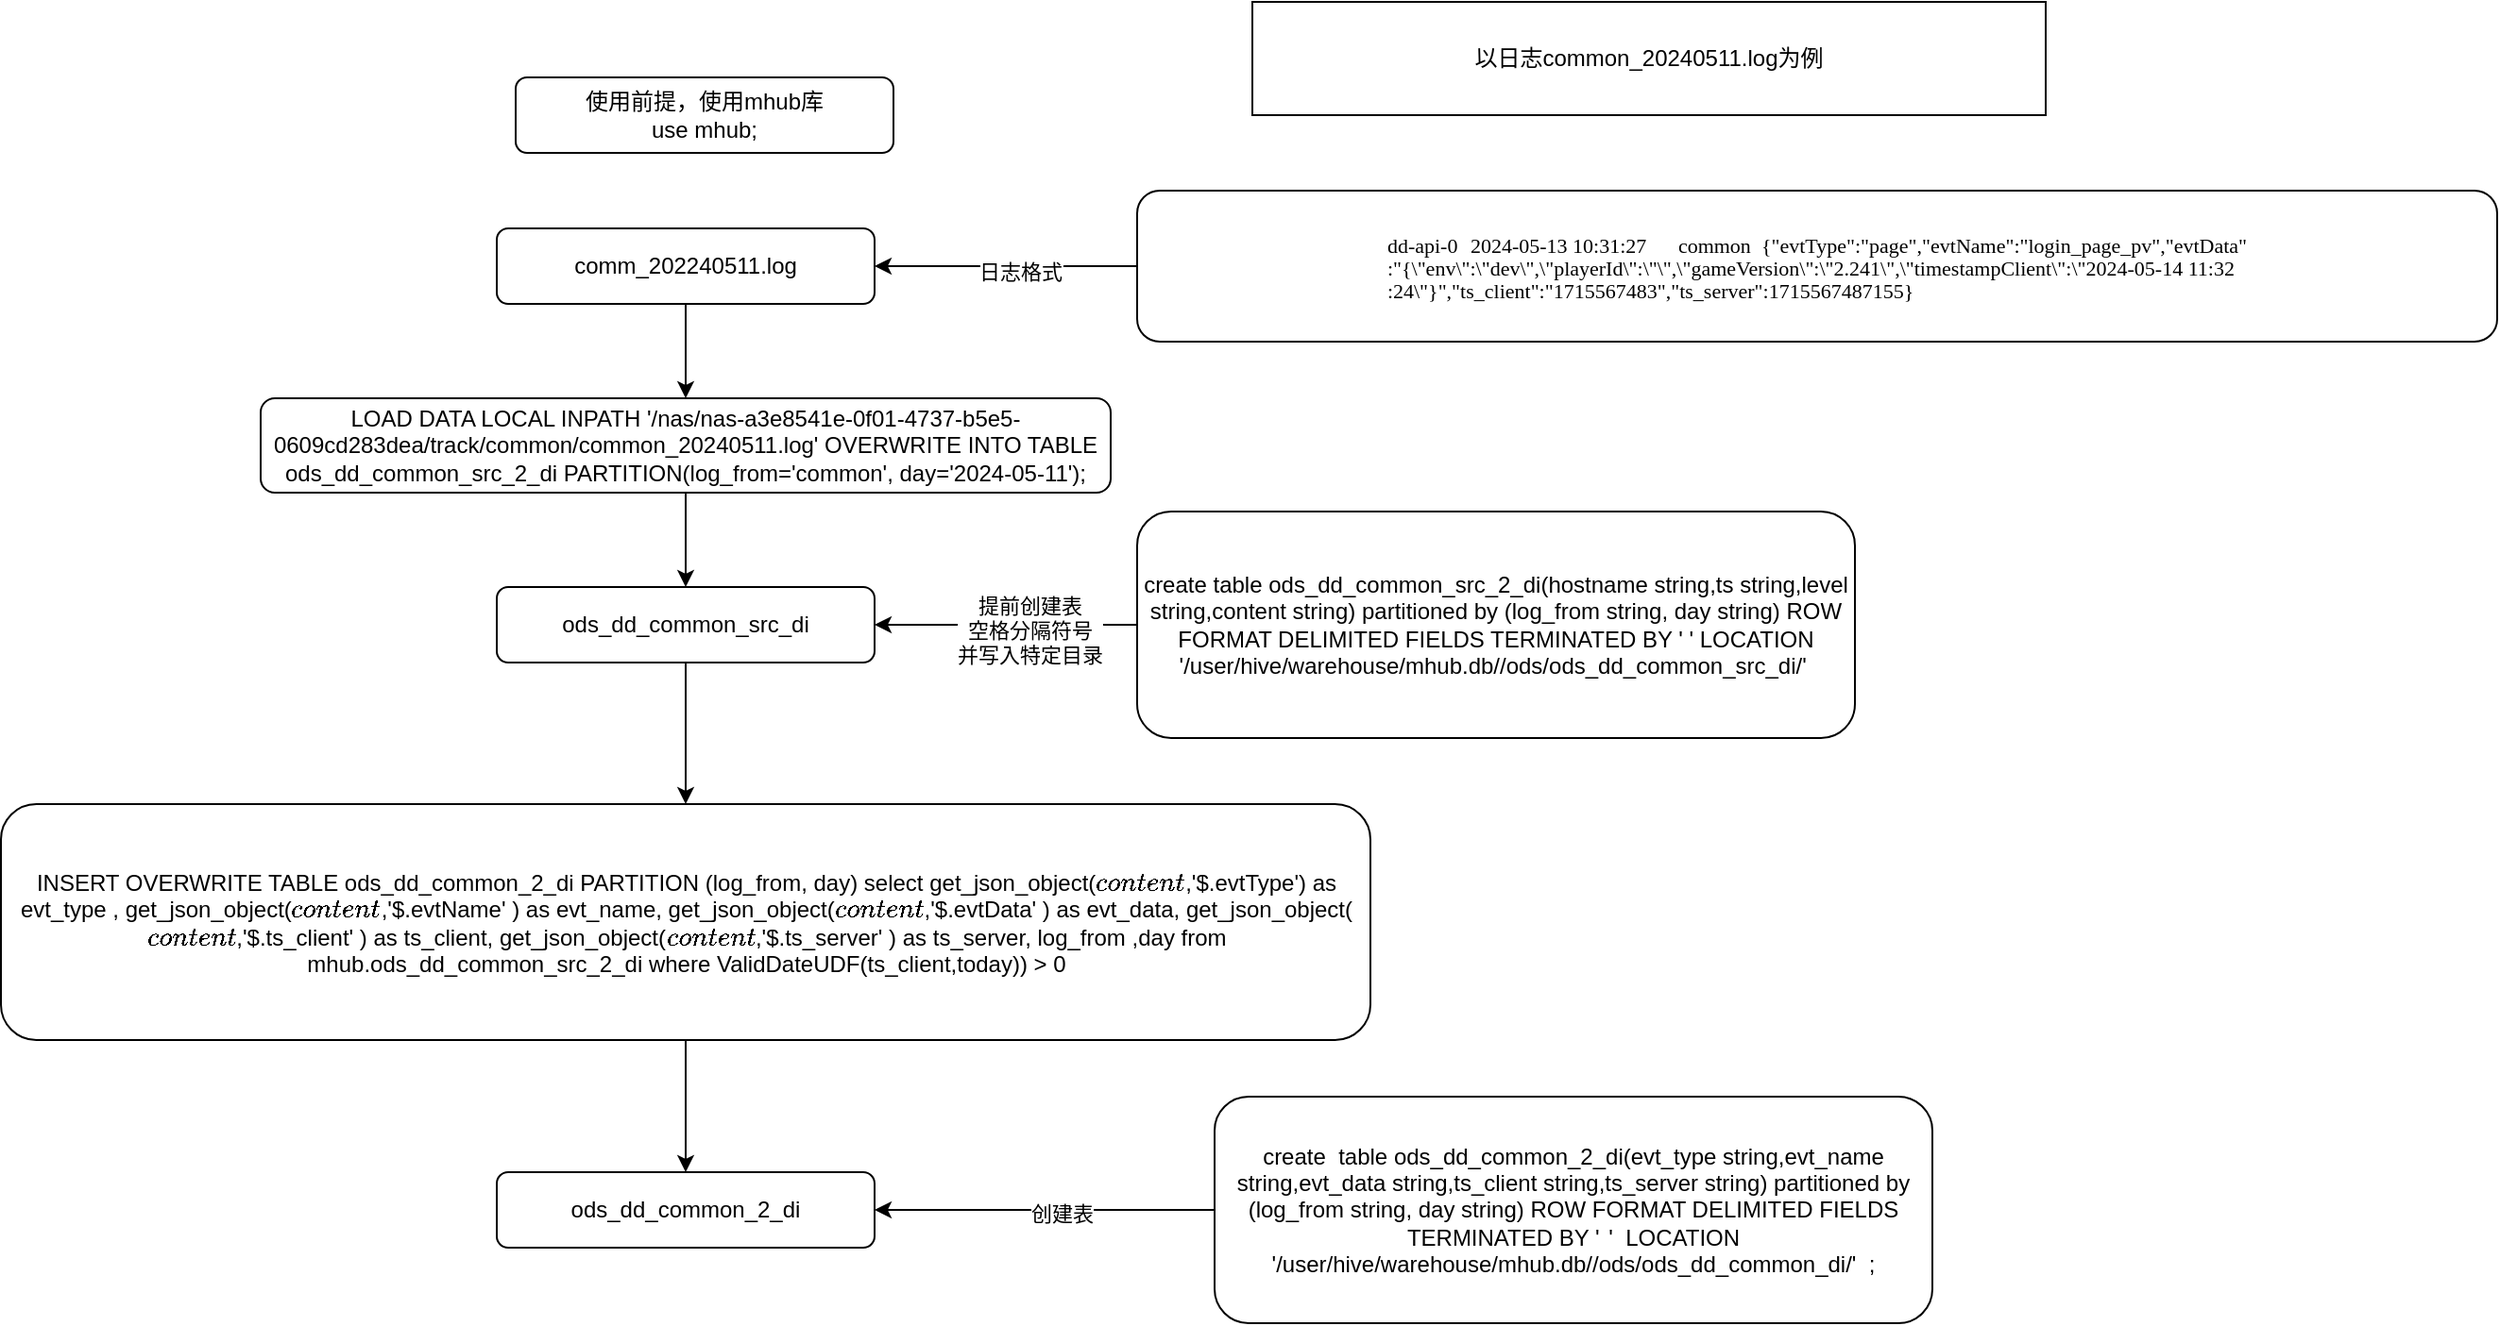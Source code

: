 <mxfile version="24.0.4" type="github">
  <diagram name="第 1 页" id="wkGMEy95KZ9ryC0OB72i">
    <mxGraphModel dx="2594" dy="482" grid="1" gridSize="10" guides="1" tooltips="1" connect="1" arrows="1" fold="1" page="1" pageScale="1" pageWidth="827" pageHeight="1169" math="0" shadow="0">
      <root>
        <mxCell id="0" />
        <mxCell id="1" parent="0" />
        <mxCell id="wxuyTiae2zJcQLSmIOwy-19" style="edgeStyle=orthogonalEdgeStyle;rounded=0;orthogonalLoop=1;jettySize=auto;html=1;entryX=0.5;entryY=0;entryDx=0;entryDy=0;" edge="1" parent="1" source="wxuyTiae2zJcQLSmIOwy-2" target="wxuyTiae2zJcQLSmIOwy-22">
          <mxGeometry relative="1" as="geometry" />
        </mxCell>
        <mxCell id="wxuyTiae2zJcQLSmIOwy-2" value="&lt;div class=&quot;lake-content&quot;&gt;&lt;span class=&quot;ne-text&quot;&gt;ods_dd_common_src_di&lt;/span&gt;&lt;/div&gt;" style="rounded=1;whiteSpace=wrap;html=1;" vertex="1" parent="1">
          <mxGeometry x="-580" y="320" width="200" height="40" as="geometry" />
        </mxCell>
        <mxCell id="wxuyTiae2zJcQLSmIOwy-3" value="以日志common_20240511.log为例" style="rounded=0;whiteSpace=wrap;html=1;" vertex="1" parent="1">
          <mxGeometry x="-180" y="10" width="420" height="60" as="geometry" />
        </mxCell>
        <mxCell id="wxuyTiae2zJcQLSmIOwy-6" style="edgeStyle=orthogonalEdgeStyle;rounded=0;orthogonalLoop=1;jettySize=auto;html=1;entryX=0.5;entryY=0;entryDx=0;entryDy=0;" edge="1" parent="1" source="wxuyTiae2zJcQLSmIOwy-5" target="wxuyTiae2zJcQLSmIOwy-20">
          <mxGeometry relative="1" as="geometry" />
        </mxCell>
        <mxCell id="wxuyTiae2zJcQLSmIOwy-5" value="&lt;div class=&quot;lake-content&quot;&gt;&lt;span class=&quot;ne-text&quot;&gt;comm_202240511.log&lt;/span&gt;&lt;/div&gt;" style="rounded=1;whiteSpace=wrap;html=1;" vertex="1" parent="1">
          <mxGeometry x="-580" y="130" width="200" height="40" as="geometry" />
        </mxCell>
        <mxCell id="wxuyTiae2zJcQLSmIOwy-12" style="edgeStyle=orthogonalEdgeStyle;rounded=0;orthogonalLoop=1;jettySize=auto;html=1;entryX=1;entryY=0.5;entryDx=0;entryDy=0;" edge="1" parent="1" source="wxuyTiae2zJcQLSmIOwy-7" target="wxuyTiae2zJcQLSmIOwy-2">
          <mxGeometry relative="1" as="geometry" />
        </mxCell>
        <mxCell id="wxuyTiae2zJcQLSmIOwy-13" value="提前创建表&lt;div&gt;空格分隔符号&lt;/div&gt;&lt;div&gt;并写入特定目录&lt;/div&gt;" style="edgeLabel;html=1;align=center;verticalAlign=middle;resizable=0;points=[];" vertex="1" connectable="0" parent="wxuyTiae2zJcQLSmIOwy-12">
          <mxGeometry x="-0.18" y="3" relative="1" as="geometry">
            <mxPoint as="offset" />
          </mxGeometry>
        </mxCell>
        <mxCell id="wxuyTiae2zJcQLSmIOwy-7" value="&lt;div class=&quot;lake-content&quot;&gt;&lt;div class=&quot;lake-content&quot;&gt;&lt;span class=&quot;ne-text&quot;&gt;create  table ods_dd_common_src_2_di(hostname string,ts string,level string,content string) partitioned by (log_from string, day string) ROW FORMAT DELIMITED FIELDS TERMINATED BY &#39;&#x9;&#39;  LOCATION &#39;/user/hive/warehouse/mhub.db//ods/ods_dd_common_src_di/&#39;&amp;nbsp;&lt;/span&gt;&lt;/div&gt;&lt;/div&gt;" style="rounded=1;whiteSpace=wrap;html=1;" vertex="1" parent="1">
          <mxGeometry x="-241" y="280" width="380" height="120" as="geometry" />
        </mxCell>
        <mxCell id="wxuyTiae2zJcQLSmIOwy-10" style="edgeStyle=orthogonalEdgeStyle;rounded=0;orthogonalLoop=1;jettySize=auto;html=1;entryX=1;entryY=0.5;entryDx=0;entryDy=0;" edge="1" parent="1" source="wxuyTiae2zJcQLSmIOwy-8" target="wxuyTiae2zJcQLSmIOwy-5">
          <mxGeometry relative="1" as="geometry" />
        </mxCell>
        <mxCell id="wxuyTiae2zJcQLSmIOwy-11" value="日志格式" style="edgeLabel;html=1;align=center;verticalAlign=middle;resizable=0;points=[];" vertex="1" connectable="0" parent="wxuyTiae2zJcQLSmIOwy-10">
          <mxGeometry x="-0.468" y="3" relative="1" as="geometry">
            <mxPoint x="-25" as="offset" />
          </mxGeometry>
        </mxCell>
        <mxCell id="wxuyTiae2zJcQLSmIOwy-8" value="&lt;p style=&quot;margin: 0px; font-variant-numeric: normal; font-variant-east-asian: normal; font-variant-alternates: normal; font-kerning: auto; font-optical-sizing: auto; font-feature-settings: normal; font-variation-settings: normal; font-variant-position: normal; font-stretch: normal; line-height: normal; font-family: Menlo; text-align: start; font-size: 11px;&quot; class=&quot;p1&quot;&gt;&lt;span style=&quot;font-variant-ligatures: no-common-ligatures; background-color: initial;&quot;&gt;dd-api-0&lt;/span&gt;&lt;span style=&quot;font-variant-ligatures: no-common-ligatures; background-color: initial; white-space: pre;&quot; class=&quot;Apple-tab-span&quot;&gt;&#x9;&lt;/span&gt;&lt;span style=&quot;font-variant-ligatures: no-common-ligatures; background-color: initial;&quot;&gt;2024-05-13 10:31:27&lt;/span&gt;&lt;span style=&quot;font-variant-ligatures: no-common-ligatures; background-color: initial; white-space: pre;&quot; class=&quot;Apple-tab-span&quot;&gt;&#x9;&lt;/span&gt;&lt;span style=&quot;font-variant-ligatures: no-common-ligatures; background-color: initial;&quot;&gt;common&lt;/span&gt;&lt;span style=&quot;font-variant-ligatures: no-common-ligatures; background-color: initial; white-space: pre;&quot; class=&quot;Apple-tab-span&quot;&gt;&#x9;&lt;/span&gt;&lt;span style=&quot;font-variant-ligatures: no-common-ligatures; background-color: initial;&quot;&gt;{&quot;evtType&quot;:&quot;page&quot;,&quot;evtName&quot;:&quot;login_page_pv&quot;,&quot;evtData&quot;&lt;/span&gt;&lt;br&gt;&lt;/p&gt;&lt;p style=&quot;margin: 0px; font-variant-numeric: normal; font-variant-east-asian: normal; font-variant-alternates: normal; font-kerning: auto; font-optical-sizing: auto; font-feature-settings: normal; font-variation-settings: normal; font-variant-position: normal; font-stretch: normal; line-height: normal; font-family: Menlo; text-align: start; font-size: 11px;&quot; class=&quot;p1&quot;&gt;&lt;span style=&quot;font-variant-ligatures: no-common-ligatures;&quot; class=&quot;s1&quot;&gt;&lt;font style=&quot;font-size: 11px;&quot;&gt;:&quot;{\&quot;env\&quot;:\&quot;dev\&quot;,\&quot;playerId\&quot;:\&quot;\&quot;,\&quot;gameVersion\&quot;:\&quot;2.241\&quot;,\&quot;timestampClient\&quot;:\&quot;2024-05-14 11:32&lt;/font&gt;&lt;/span&gt;&lt;/p&gt;&lt;p style=&quot;margin: 0px; font-variant-numeric: normal; font-variant-east-asian: normal; font-variant-alternates: normal; font-kerning: auto; font-optical-sizing: auto; font-feature-settings: normal; font-variation-settings: normal; font-variant-position: normal; font-stretch: normal; line-height: normal; font-family: Menlo; text-align: start; font-size: 11px;&quot; class=&quot;p1&quot;&gt;&lt;span style=&quot;font-variant-ligatures: no-common-ligatures;&quot; class=&quot;s1&quot;&gt;&lt;font style=&quot;font-size: 11px;&quot;&gt;:24\&quot;}&quot;,&quot;ts_client&quot;:&quot;1715567483&quot;,&quot;ts_server&quot;:1715567487155}&lt;/font&gt;&lt;/span&gt;&lt;/p&gt;" style="rounded=1;whiteSpace=wrap;html=1;" vertex="1" parent="1">
          <mxGeometry x="-241" y="110" width="720" height="80" as="geometry" />
        </mxCell>
        <mxCell id="wxuyTiae2zJcQLSmIOwy-14" value="&lt;div class=&quot;lake-content&quot;&gt;&lt;span class=&quot;ne-text&quot;&gt;ods_dd_common_2_di&lt;/span&gt;&lt;/div&gt;" style="rounded=1;whiteSpace=wrap;html=1;" vertex="1" parent="1">
          <mxGeometry x="-580" y="630" width="200" height="40" as="geometry" />
        </mxCell>
        <mxCell id="wxuyTiae2zJcQLSmIOwy-15" value="&lt;div class=&quot;lake-content&quot;&gt;&lt;span class=&quot;ne-text&quot;&gt;使用前提，使用mhub库&lt;/span&gt;&lt;/div&gt;&lt;div class=&quot;lake-content&quot;&gt;&lt;span class=&quot;ne-text&quot;&gt;use mhub;&lt;/span&gt;&lt;/div&gt;" style="rounded=1;whiteSpace=wrap;html=1;" vertex="1" parent="1">
          <mxGeometry x="-570" y="50" width="200" height="40" as="geometry" />
        </mxCell>
        <mxCell id="wxuyTiae2zJcQLSmIOwy-17" style="edgeStyle=orthogonalEdgeStyle;rounded=0;orthogonalLoop=1;jettySize=auto;html=1;" edge="1" parent="1" source="wxuyTiae2zJcQLSmIOwy-16" target="wxuyTiae2zJcQLSmIOwy-14">
          <mxGeometry relative="1" as="geometry" />
        </mxCell>
        <mxCell id="wxuyTiae2zJcQLSmIOwy-18" value="创建表" style="edgeLabel;html=1;align=center;verticalAlign=middle;resizable=0;points=[];" vertex="1" connectable="0" parent="wxuyTiae2zJcQLSmIOwy-17">
          <mxGeometry x="-0.1" y="2" relative="1" as="geometry">
            <mxPoint as="offset" />
          </mxGeometry>
        </mxCell>
        <mxCell id="wxuyTiae2zJcQLSmIOwy-16" value="&lt;div class=&quot;lake-content&quot;&gt;&lt;div class=&quot;lake-content&quot;&gt;create&amp;nbsp; table ods_dd_common_2_di(evt_type string,evt_name string,evt_data string,ts_client string,ts_server string) partitioned by (log_from string, day string) ROW FORMAT DELIMITED FIELDS TERMINATED BY &#39;&lt;span style=&quot;white-space:pre&quot;&gt;&#x9;&lt;/span&gt;&#39;&amp;nbsp; LOCATION &#39;/user/hive/warehouse/mhub.db//ods/ods_dd_common_di/&#39;&amp;nbsp; ;&lt;br&gt;&lt;/div&gt;&lt;/div&gt;" style="rounded=1;whiteSpace=wrap;html=1;" vertex="1" parent="1">
          <mxGeometry x="-200" y="590" width="380" height="120" as="geometry" />
        </mxCell>
        <mxCell id="wxuyTiae2zJcQLSmIOwy-21" style="edgeStyle=orthogonalEdgeStyle;rounded=0;orthogonalLoop=1;jettySize=auto;html=1;entryX=0.5;entryY=0;entryDx=0;entryDy=0;" edge="1" parent="1" source="wxuyTiae2zJcQLSmIOwy-20" target="wxuyTiae2zJcQLSmIOwy-2">
          <mxGeometry relative="1" as="geometry" />
        </mxCell>
        <mxCell id="wxuyTiae2zJcQLSmIOwy-20" value="LOAD DATA LOCAL INPATH &#39;/nas/nas-a3e8541e-0f01-4737-b5e5-0609cd283dea/track/common/common_20240511.log&#39; OVERWRITE INTO TABLE ods_dd_common_src_2_di PARTITION(log_from=&#39;common&#39;, day=&#39;2024-05-11&#39;);" style="rounded=1;whiteSpace=wrap;html=1;" vertex="1" parent="1">
          <mxGeometry x="-705" y="220" width="450" height="50" as="geometry" />
        </mxCell>
        <mxCell id="wxuyTiae2zJcQLSmIOwy-23" style="edgeStyle=orthogonalEdgeStyle;rounded=0;orthogonalLoop=1;jettySize=auto;html=1;" edge="1" parent="1" source="wxuyTiae2zJcQLSmIOwy-22" target="wxuyTiae2zJcQLSmIOwy-14">
          <mxGeometry relative="1" as="geometry" />
        </mxCell>
        <mxCell id="wxuyTiae2zJcQLSmIOwy-22" value="INSERT OVERWRITE TABLE ods_dd_common_2_di PARTITION (log_from, day) select get_json_object(`content`,&#39;$.evtType&#39;) as evt_type , get_json_object(`content`,&#39;$.evtName&#39; ) as evt_name, get_json_object(`content`,&#39;$.evtData&#39; ) as evt_data, get_json_object(`content`,&#39;$.ts_client&#39; ) as ts_client, get_json_object(`content`,&#39;$.ts_server&#39; ) as ts_server, log_from ,day from mhub.ods_dd_common_src_2_di where ValidDateUDF(ts_client,today)) &amp;gt; 0" style="rounded=1;whiteSpace=wrap;html=1;" vertex="1" parent="1">
          <mxGeometry x="-842.5" y="435" width="725" height="125" as="geometry" />
        </mxCell>
      </root>
    </mxGraphModel>
  </diagram>
</mxfile>

